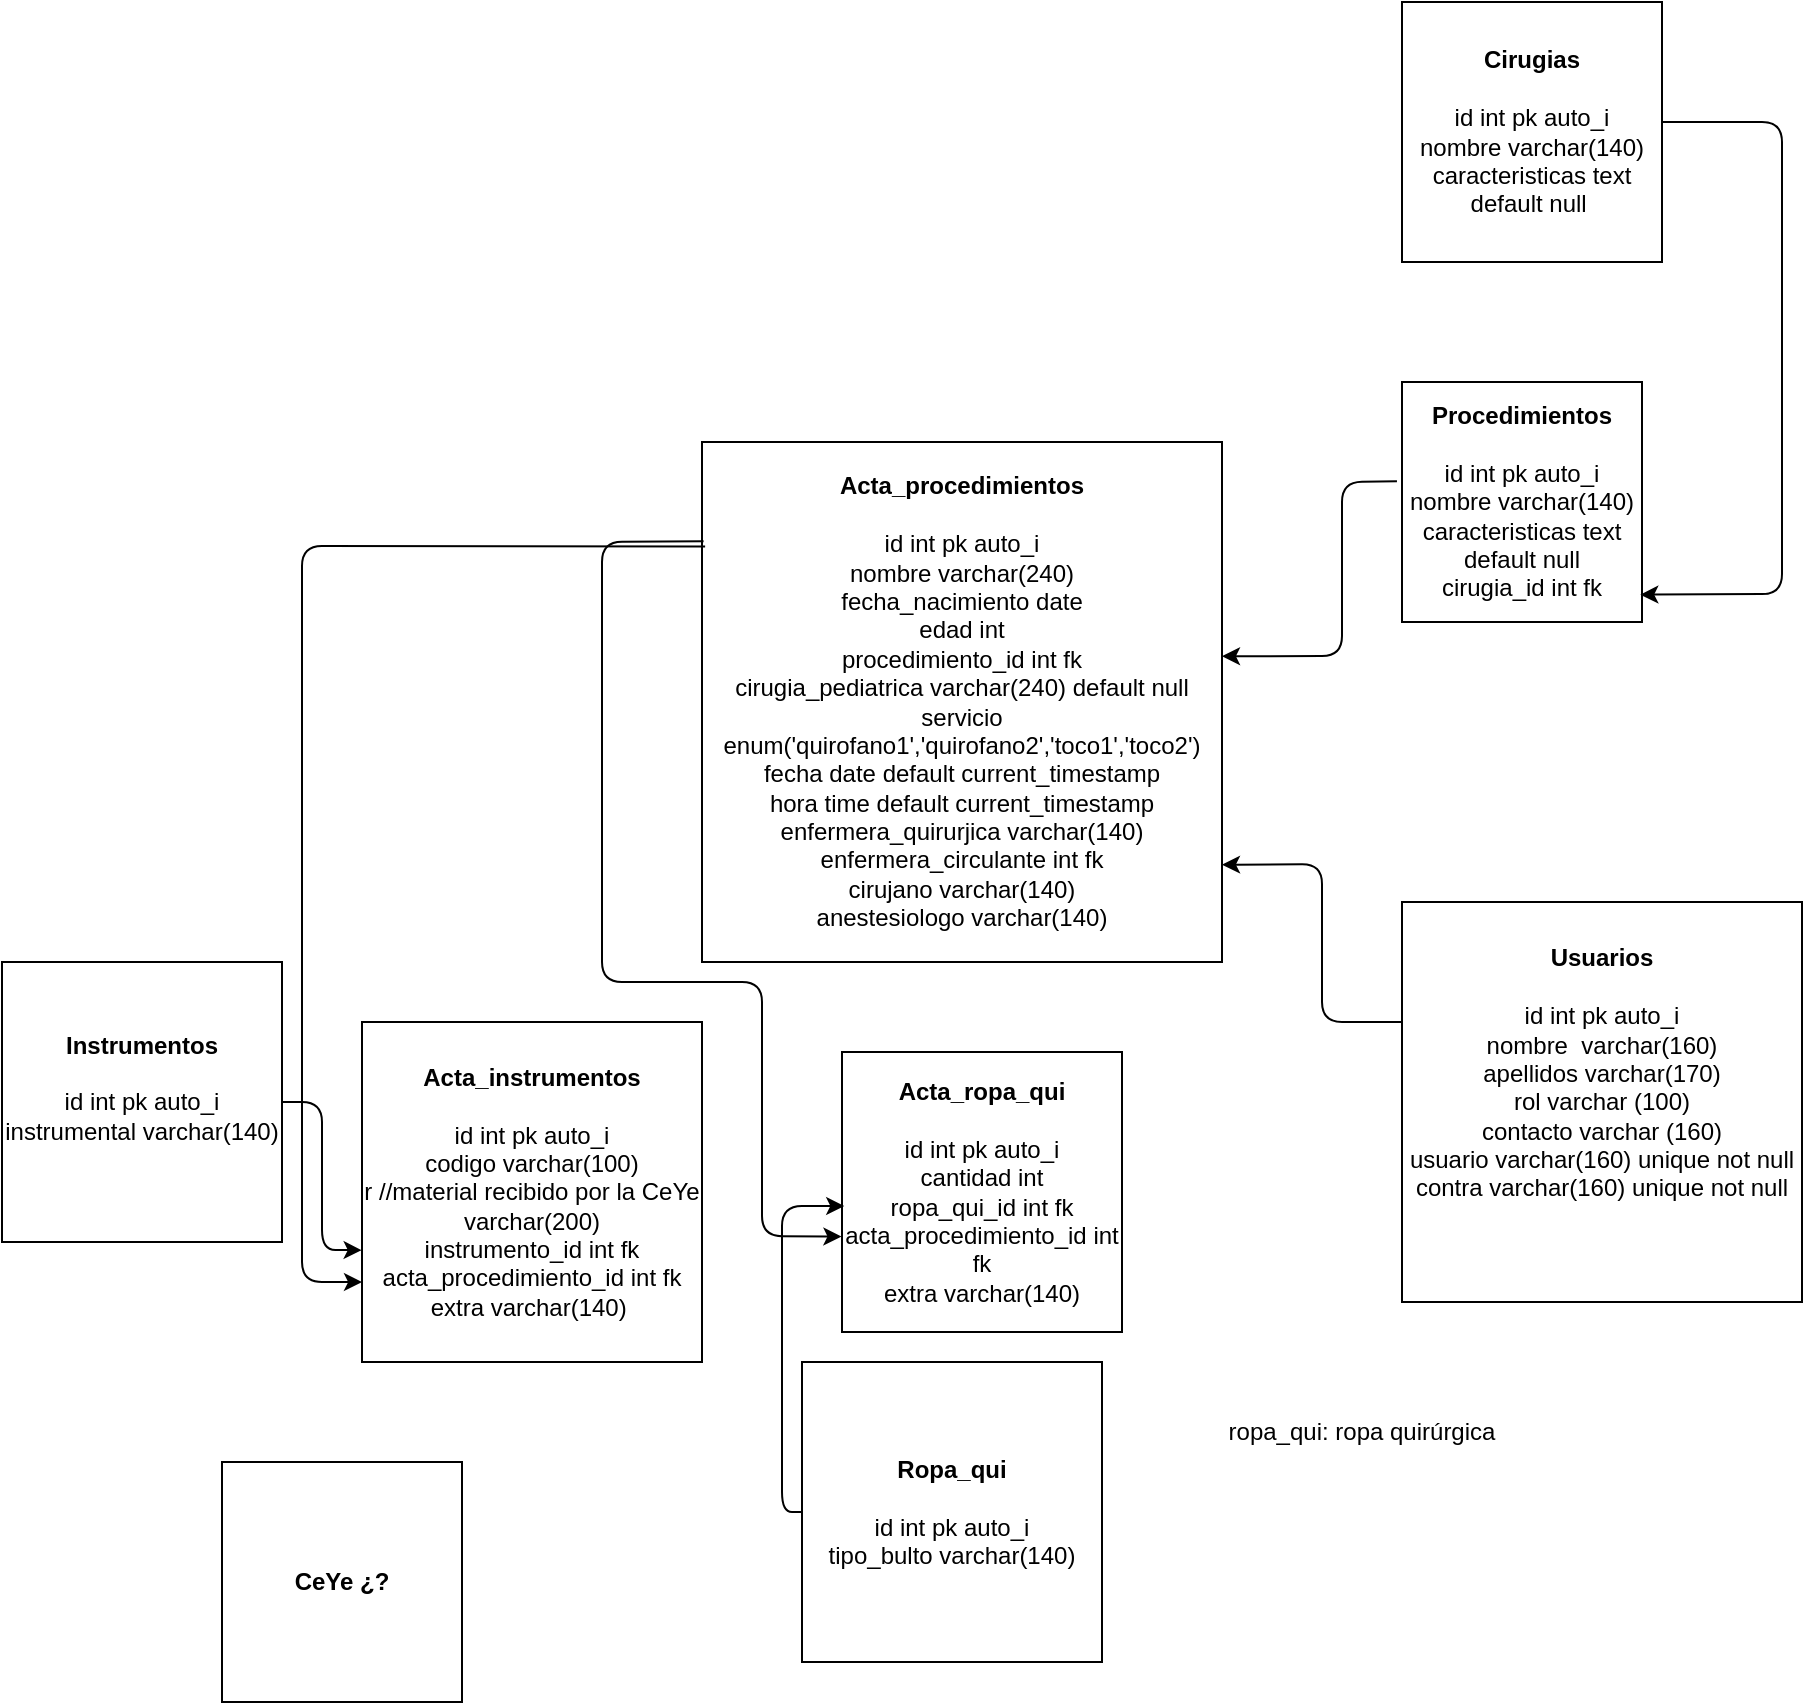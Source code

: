 <mxfile>
    <diagram id="234NKnhTCfFOBeIfzYKT" name="Page-1">
        <mxGraphModel dx="1386" dy="1647" grid="1" gridSize="10" guides="1" tooltips="1" connect="1" arrows="1" fold="1" page="1" pageScale="1" pageWidth="827" pageHeight="1169" math="0" shadow="0">
            <root>
                <mxCell id="0"/>
                <mxCell id="1" parent="0"/>
                <mxCell id="2" value="&lt;b&gt;Procedimientos&lt;br&gt;&lt;br&gt;&lt;/b&gt;id int pk auto_i&lt;br&gt;nombre varchar(140)&lt;br&gt;caracteristicas text default null&lt;br&gt;cirugia_id int fk" style="whiteSpace=wrap;html=1;aspect=fixed;" vertex="1" parent="1">
                    <mxGeometry x="410" y="-60" width="120" height="120" as="geometry"/>
                </mxCell>
                <mxCell id="5" value="&lt;b&gt;Cirugias&lt;/b&gt;&lt;br&gt;&lt;br&gt;id int pk auto_i&lt;br&gt;nombre varchar(140)&lt;br&gt;caracteristicas text default null&amp;nbsp;" style="whiteSpace=wrap;html=1;aspect=fixed;" vertex="1" parent="1">
                    <mxGeometry x="410" y="-250" width="130" height="130" as="geometry"/>
                </mxCell>
                <mxCell id="6" value="&lt;b&gt;Acta_procedimientos&lt;/b&gt;&lt;br&gt;&lt;br&gt;id int pk auto_i&lt;br&gt;nombre varchar(240)&lt;br&gt;fecha_nacimiento date&lt;br&gt;edad int&lt;br&gt;procedimiento_id int fk&lt;br&gt;cirugia_pediatrica varchar(240) default null&lt;br&gt;servicio enum('quirofano1','quirofano2','toco1','toco2')&lt;br&gt;fecha date default current_timestamp&lt;br&gt;hora time default current_timestamp&lt;br&gt;enfermera_quirurjica varchar(140)&lt;br&gt;enfermera_circulante int fk&lt;br&gt;cirujano varchar(140)&lt;br&gt;anestesiologo varchar(140)&lt;br&gt;" style="whiteSpace=wrap;html=1;aspect=fixed;" vertex="1" parent="1">
                    <mxGeometry x="60" y="-30" width="260" height="260" as="geometry"/>
                </mxCell>
                <mxCell id="8" value="&lt;b&gt;Ropa_qui&lt;br&gt;&lt;br&gt;&lt;/b&gt;id int pk auto_i&lt;br&gt;tipo_bulto varchar(140)" style="whiteSpace=wrap;html=1;aspect=fixed;" vertex="1" parent="1">
                    <mxGeometry x="110" y="430" width="150" height="150" as="geometry"/>
                </mxCell>
                <mxCell id="9" value="&lt;b&gt;Instrumentos&lt;br&gt;&lt;br&gt;&lt;/b&gt;id int pk auto_i&lt;br&gt;instrumental varchar(140)&lt;br&gt;&lt;b&gt;&lt;br&gt;&lt;/b&gt;" style="whiteSpace=wrap;html=1;aspect=fixed;" vertex="1" parent="1">
                    <mxGeometry x="-290" y="230" width="140" height="140" as="geometry"/>
                </mxCell>
                <mxCell id="10" value="&lt;b&gt;Usuarios&lt;/b&gt;&lt;b&gt;&lt;br&gt;&lt;br&gt;&lt;/b&gt;id int pk auto_i&lt;br&gt;nombre&amp;nbsp; varchar(160)&lt;br&gt;apellidos varchar(170)&lt;br&gt;rol varchar (100)&lt;br&gt;contacto varchar (160)&lt;br&gt;usuario varchar(160) unique not null&lt;br&gt;contra varchar(160) unique not null&lt;br&gt;&amp;nbsp;&lt;br&gt;&lt;b&gt;&lt;br&gt;&lt;/b&gt;" style="whiteSpace=wrap;html=1;aspect=fixed;" vertex="1" parent="1">
                    <mxGeometry x="410" y="200" width="200" height="200" as="geometry"/>
                </mxCell>
                <mxCell id="11" value="&lt;b&gt;CeYe ¿?&lt;/b&gt;" style="whiteSpace=wrap;html=1;aspect=fixed;" vertex="1" parent="1">
                    <mxGeometry x="-180" y="480" width="120" height="120" as="geometry"/>
                </mxCell>
                <mxCell id="13" value="&lt;b&gt;Acta_instrumentos&lt;br&gt;&lt;br&gt;&lt;/b&gt;id int pk auto_i&lt;br&gt;codigo varchar(100)&lt;br&gt;r //material recibido por la CeYe varchar(200)&lt;br&gt;instrumento_id int fk&lt;br&gt;acta_procedimiento_id int fk&lt;br&gt;extra varchar(140)&amp;nbsp;" style="whiteSpace=wrap;html=1;aspect=fixed;" vertex="1" parent="1">
                    <mxGeometry x="-110" y="260" width="170" height="170" as="geometry"/>
                </mxCell>
                <mxCell id="14" value="&lt;b&gt;Acta_ropa_qui&lt;/b&gt;&lt;br&gt;&lt;br&gt;id int pk auto_i&lt;br&gt;cantidad int&lt;br&gt;ropa_qui_id int fk&lt;br&gt;acta_procedimiento_id int fk&lt;br&gt;extra varchar(140)" style="whiteSpace=wrap;html=1;aspect=fixed;" vertex="1" parent="1">
                    <mxGeometry x="130" y="275" width="140" height="140" as="geometry"/>
                </mxCell>
                <mxCell id="15" value="" style="endArrow=classic;html=1;entryX=0.993;entryY=0.886;entryDx=0;entryDy=0;entryPerimeter=0;" edge="1" parent="1" target="2">
                    <mxGeometry width="50" height="50" relative="1" as="geometry">
                        <mxPoint x="540" y="-190" as="sourcePoint"/>
                        <mxPoint x="590" y="50" as="targetPoint"/>
                        <Array as="points">
                            <mxPoint x="600" y="-190"/>
                            <mxPoint x="600" y="46"/>
                        </Array>
                    </mxGeometry>
                </mxCell>
                <mxCell id="17" value="" style="endArrow=classic;html=1;entryX=1;entryY=0.412;entryDx=0;entryDy=0;entryPerimeter=0;exitX=-0.021;exitY=0.414;exitDx=0;exitDy=0;exitPerimeter=0;" edge="1" parent="1" source="2" target="6">
                    <mxGeometry width="50" height="50" relative="1" as="geometry">
                        <mxPoint x="280" y="100" as="sourcePoint"/>
                        <mxPoint x="330" y="50" as="targetPoint"/>
                        <Array as="points">
                            <mxPoint x="380" y="-10"/>
                            <mxPoint x="380" y="77"/>
                        </Array>
                    </mxGeometry>
                </mxCell>
                <mxCell id="18" value="" style="endArrow=classic;html=1;entryX=1;entryY=0.813;entryDx=0;entryDy=0;entryPerimeter=0;" edge="1" parent="1" target="6">
                    <mxGeometry width="50" height="50" relative="1" as="geometry">
                        <mxPoint x="410" y="260" as="sourcePoint"/>
                        <mxPoint x="400" y="210" as="targetPoint"/>
                        <Array as="points">
                            <mxPoint x="370" y="260"/>
                            <mxPoint x="370" y="181"/>
                        </Array>
                    </mxGeometry>
                </mxCell>
                <mxCell id="19" value="" style="endArrow=classic;html=1;exitX=0.006;exitY=0.201;exitDx=0;exitDy=0;exitPerimeter=0;entryX=0;entryY=0.765;entryDx=0;entryDy=0;entryPerimeter=0;" edge="1" parent="1" source="6" target="13">
                    <mxGeometry width="50" height="50" relative="1" as="geometry">
                        <mxPoint x="-80" y="140" as="sourcePoint"/>
                        <mxPoint x="-20" y="220" as="targetPoint"/>
                        <Array as="points">
                            <mxPoint x="-140" y="22"/>
                            <mxPoint x="-140" y="390"/>
                        </Array>
                    </mxGeometry>
                </mxCell>
                <mxCell id="20" value="" style="endArrow=classic;html=1;exitX=0.003;exitY=0.191;exitDx=0;exitDy=0;exitPerimeter=0;entryX=-0.002;entryY=0.659;entryDx=0;entryDy=0;entryPerimeter=0;" edge="1" parent="1" source="6" target="14">
                    <mxGeometry width="50" height="50" relative="1" as="geometry">
                        <mxPoint x="-60" y="140" as="sourcePoint"/>
                        <mxPoint x="-10" y="90" as="targetPoint"/>
                        <Array as="points">
                            <mxPoint x="10" y="20"/>
                            <mxPoint x="10" y="240"/>
                            <mxPoint x="90" y="240"/>
                            <mxPoint x="90" y="367"/>
                        </Array>
                    </mxGeometry>
                </mxCell>
                <mxCell id="21" value="" style="endArrow=classic;html=1;exitX=1;exitY=0.5;exitDx=0;exitDy=0;entryX=-0.001;entryY=0.671;entryDx=0;entryDy=0;entryPerimeter=0;" edge="1" parent="1" source="9" target="13">
                    <mxGeometry width="50" height="50" relative="1" as="geometry">
                        <mxPoint x="-10" y="450" as="sourcePoint"/>
                        <mxPoint x="40" y="400" as="targetPoint"/>
                        <Array as="points">
                            <mxPoint x="-130" y="300"/>
                            <mxPoint x="-130" y="374"/>
                        </Array>
                    </mxGeometry>
                </mxCell>
                <mxCell id="22" value="" style="endArrow=classic;html=1;exitX=0;exitY=0.5;exitDx=0;exitDy=0;entryX=0.008;entryY=0.55;entryDx=0;entryDy=0;entryPerimeter=0;" edge="1" parent="1" source="8" target="14">
                    <mxGeometry width="50" height="50" relative="1" as="geometry">
                        <mxPoint x="20" y="520" as="sourcePoint"/>
                        <mxPoint x="70" y="470" as="targetPoint"/>
                        <Array as="points">
                            <mxPoint x="100" y="505"/>
                            <mxPoint x="100" y="352"/>
                        </Array>
                    </mxGeometry>
                </mxCell>
                <mxCell id="23" value="ropa_qui: ropa quirúrgica" style="text;html=1;strokeColor=none;fillColor=none;align=center;verticalAlign=middle;whiteSpace=wrap;rounded=0;" vertex="1" parent="1">
                    <mxGeometry x="310" y="450" width="160" height="30" as="geometry"/>
                </mxCell>
            </root>
        </mxGraphModel>
    </diagram>
</mxfile>